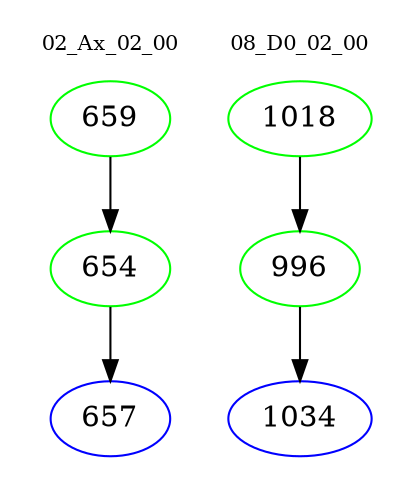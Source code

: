 digraph{
subgraph cluster_0 {
color = white
label = "02_Ax_02_00";
fontsize=10;
T0_659 [label="659", color="green"]
T0_659 -> T0_654 [color="black"]
T0_654 [label="654", color="green"]
T0_654 -> T0_657 [color="black"]
T0_657 [label="657", color="blue"]
}
subgraph cluster_1 {
color = white
label = "08_D0_02_00";
fontsize=10;
T1_1018 [label="1018", color="green"]
T1_1018 -> T1_996 [color="black"]
T1_996 [label="996", color="green"]
T1_996 -> T1_1034 [color="black"]
T1_1034 [label="1034", color="blue"]
}
}
